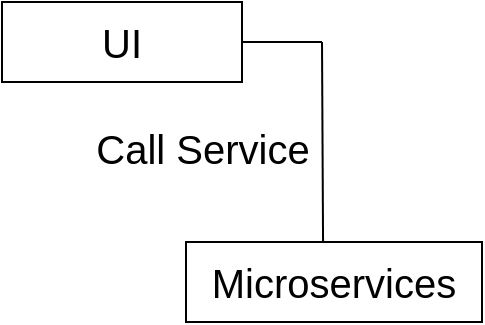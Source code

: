 <mxfile version="21.6.1" type="github">
  <diagram name="Page-1" id="u4mKCXUjXdRObuG8sSVQ">
    <mxGraphModel dx="926" dy="509" grid="1" gridSize="10" guides="1" tooltips="1" connect="1" arrows="1" fold="1" page="1" pageScale="1" pageWidth="850" pageHeight="1100" math="0" shadow="0">
      <root>
        <mxCell id="0" />
        <mxCell id="1" parent="0" />
        <mxCell id="zNZKR07Lyu3Vpi42-jQx-1" value="&lt;font style=&quot;font-size: 20px;&quot;&gt;UI&lt;/font&gt;" style="rounded=0;whiteSpace=wrap;html=1;" vertex="1" parent="1">
          <mxGeometry x="40" y="80" width="120" height="40" as="geometry" />
        </mxCell>
        <mxCell id="zNZKR07Lyu3Vpi42-jQx-4" value="" style="endArrow=none;html=1;rounded=0;strokeColor=#000000;entryX=1.022;entryY=0.254;entryDx=0;entryDy=0;entryPerimeter=0;" edge="1" parent="1">
          <mxGeometry width="50" height="50" relative="1" as="geometry">
            <mxPoint x="200" y="100" as="sourcePoint" />
            <mxPoint x="160" y="100.05" as="targetPoint" />
          </mxGeometry>
        </mxCell>
        <mxCell id="zNZKR07Lyu3Vpi42-jQx-5" value="" style="endArrow=none;html=1;rounded=0;strokeColor=#000000;entryX=0.463;entryY=-0.013;entryDx=0;entryDy=0;entryPerimeter=0;" edge="1" parent="1" target="zNZKR07Lyu3Vpi42-jQx-6">
          <mxGeometry width="50" height="50" relative="1" as="geometry">
            <mxPoint x="200" y="100" as="sourcePoint" />
            <mxPoint x="200" y="170" as="targetPoint" />
          </mxGeometry>
        </mxCell>
        <mxCell id="zNZKR07Lyu3Vpi42-jQx-6" value="&lt;span style=&quot;font-size: 20px;&quot;&gt;Microservices&lt;/span&gt;" style="rounded=0;whiteSpace=wrap;html=1;" vertex="1" parent="1">
          <mxGeometry x="132" y="200" width="148" height="40" as="geometry" />
        </mxCell>
        <mxCell id="zNZKR07Lyu3Vpi42-jQx-9" value="&lt;font style=&quot;font-size: 20px;&quot;&gt;Call Service&lt;/font&gt;" style="text;html=1;align=center;verticalAlign=middle;resizable=0;points=[];autosize=1;strokeColor=none;fillColor=none;" vertex="1" parent="1">
          <mxGeometry x="75" y="133" width="130" height="40" as="geometry" />
        </mxCell>
      </root>
    </mxGraphModel>
  </diagram>
</mxfile>
